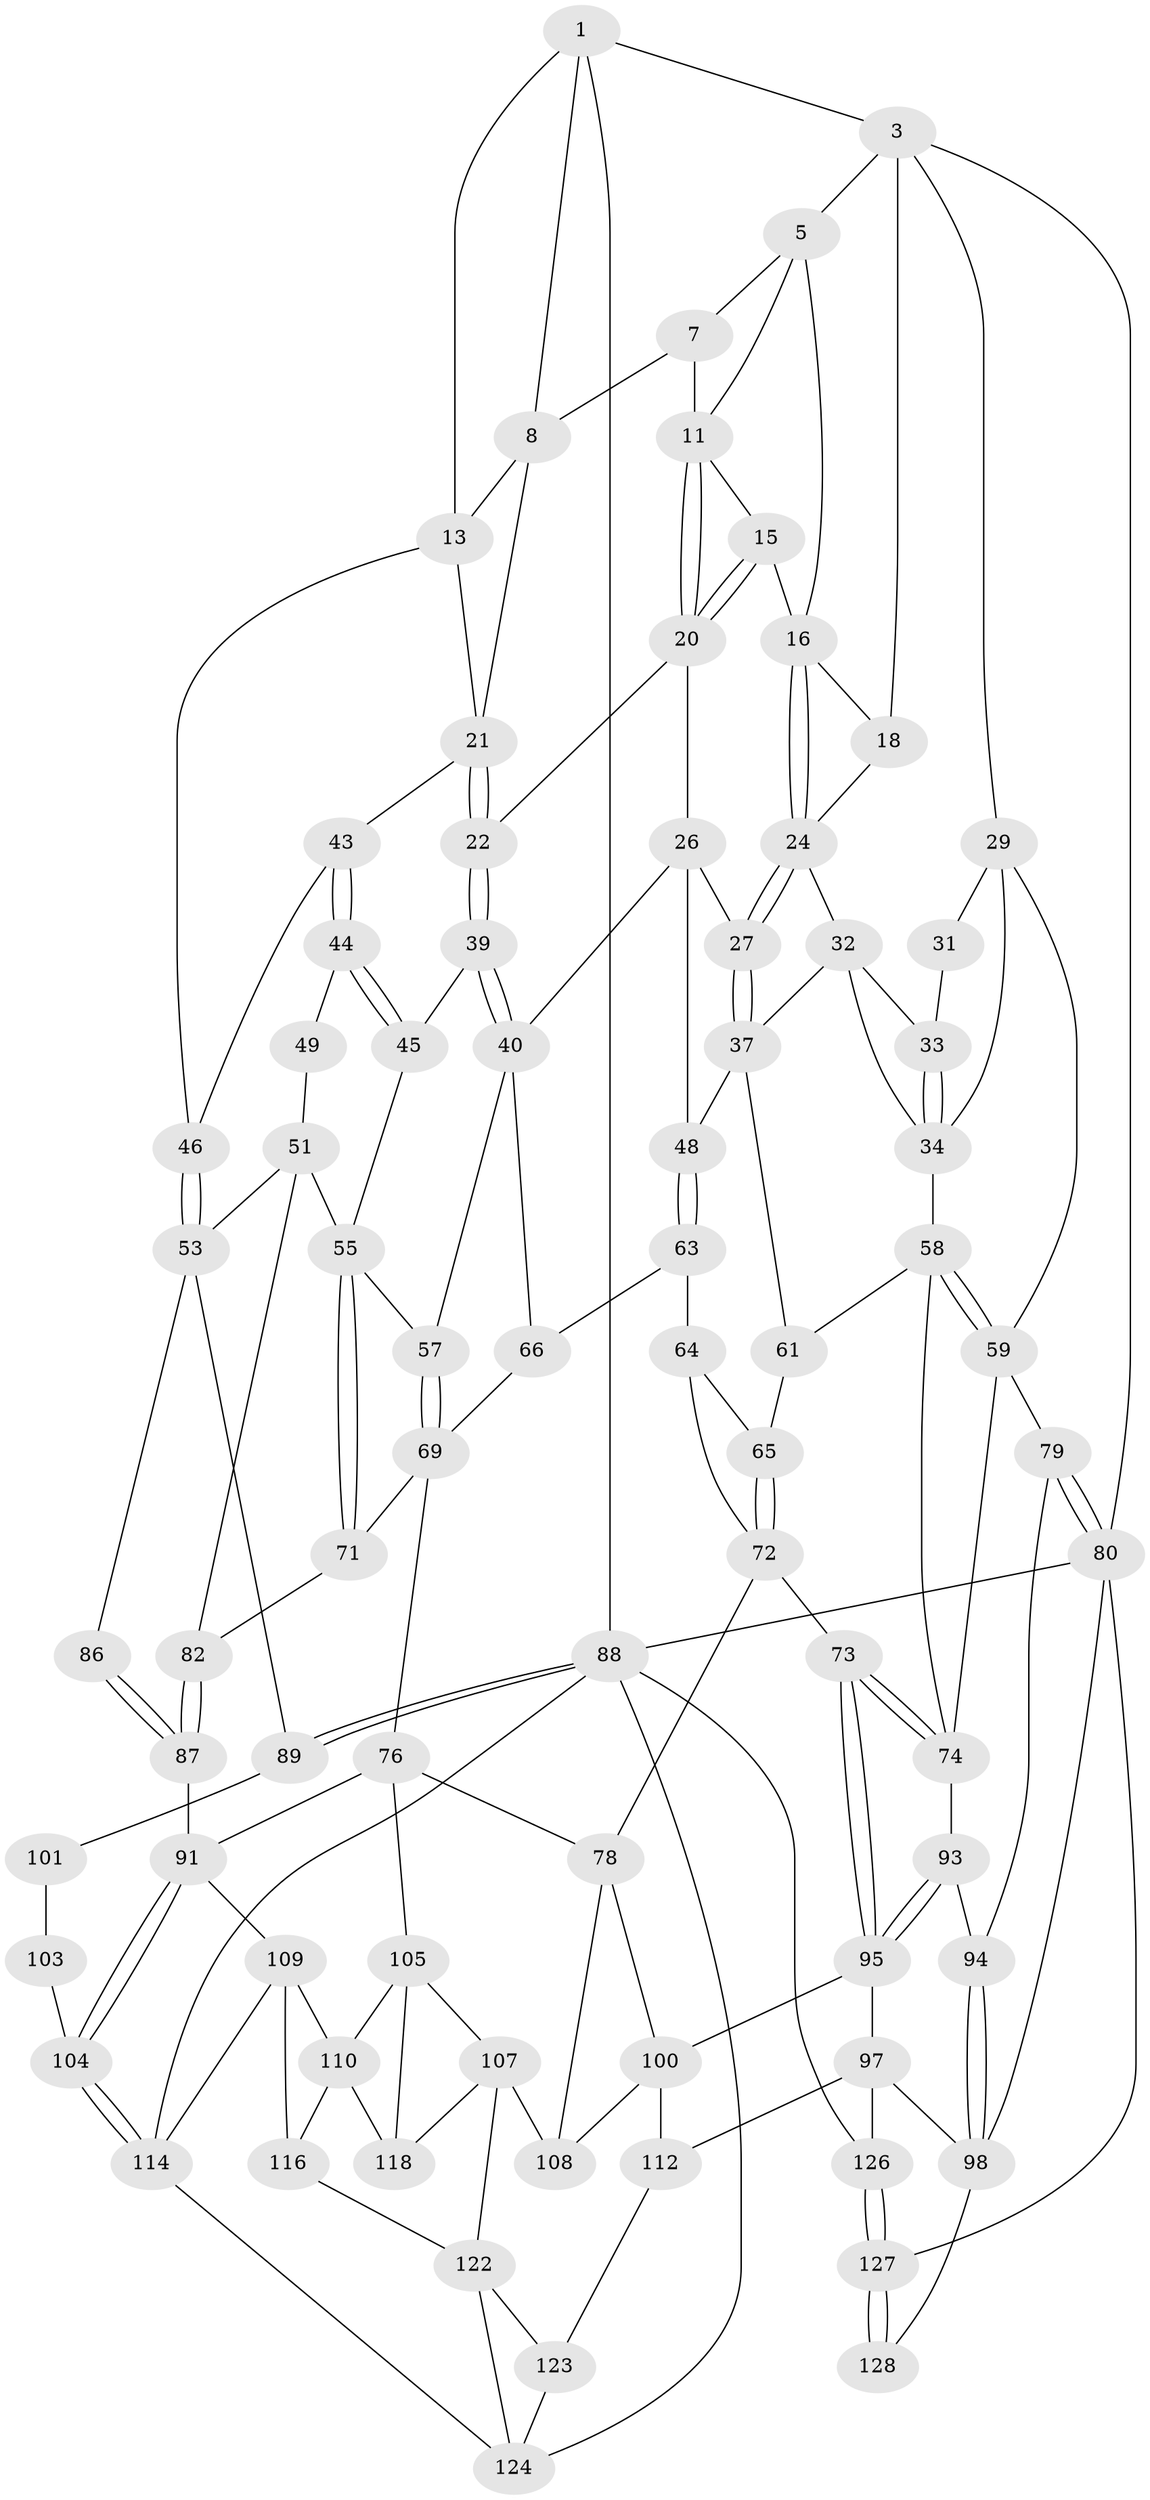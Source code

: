 // Generated by graph-tools (version 1.1) at 2025/52/02/27/25 19:52:37]
// undirected, 80 vertices, 168 edges
graph export_dot {
graph [start="1"]
  node [color=gray90,style=filled];
  1 [pos="+0.907492450656455+0",super="+2"];
  3 [pos="+0+0",super="+4"];
  5 [pos="+0.4080556185070191+0",super="+6"];
  7 [pos="+0.6988162158992876+0",super="+10"];
  8 [pos="+0.8967904123436109+0.008843525777126528",super="+9"];
  11 [pos="+0.6677081499018701+0.0661483551731158",super="+12"];
  13 [pos="+1+0.22218601059196236",super="+14"];
  15 [pos="+0.5512393567329303+0.11404952894005752"];
  16 [pos="+0.4901978209669854+0.12080458350268969",super="+17"];
  18 [pos="+0.212120222704747+0.1213809797860835",super="+19"];
  20 [pos="+0.5803707473938157+0.14020001254197287",super="+23"];
  21 [pos="+0.7733812694653034+0.172059058701576",super="+28"];
  22 [pos="+0.6595118400621064+0.22801914256975261"];
  24 [pos="+0.4140651678611027+0.19590760026271536",super="+25"];
  26 [pos="+0.589317887523593+0.21807626168349278",super="+42"];
  27 [pos="+0.41682628580616254+0.2020095809367821"];
  29 [pos="+0+0",super="+30"];
  31 [pos="+0.208454796194445+0.14532755092384256"];
  32 [pos="+0.2741712140972258+0.2507923803161556",super="+36"];
  33 [pos="+0.2251542462535003+0.1896688220702071"];
  34 [pos="+0.1801618997024062+0.3128667761450328",super="+35"];
  37 [pos="+0.4206111078765439+0.3058309562963031",super="+38"];
  39 [pos="+0.6604450131741717+0.2715954506984754"];
  40 [pos="+0.639054780454771+0.3777851504662953",super="+41"];
  43 [pos="+0.7950745760128679+0.2049690804932407"];
  44 [pos="+0.7912612018754158+0.2902217961910508",super="+54"];
  45 [pos="+0.7659036194942037+0.34240992491860167"];
  46 [pos="+1+0.2366230388739257",super="+47"];
  48 [pos="+0.43921271805377593+0.32034533590465414"];
  49 [pos="+0.8805178351682157+0.2568994504263278",super="+50"];
  51 [pos="+0.9111737651004715+0.4282604932041477",super="+52"];
  53 [pos="+1+0.41213494834104114",super="+85"];
  55 [pos="+0.8475346040410086+0.4325282704868502",super="+56"];
  57 [pos="+0.6869354396635093+0.4013574992055628"];
  58 [pos="+0.036648812334918776+0.4153611045563772",super="+62"];
  59 [pos="+0.012908403379074562+0.42906081351319814",super="+60"];
  61 [pos="+0.291523891778217+0.40139614618533775"];
  63 [pos="+0.45858527981775843+0.3495797082025264",super="+67"];
  64 [pos="+0.4237227528999117+0.4270477117754409",super="+68"];
  65 [pos="+0.3049656761715538+0.4184140766425764"];
  66 [pos="+0.5664267209917352+0.405033353129427"];
  69 [pos="+0.7106575510935299+0.504915087164958",super="+70"];
  71 [pos="+0.7655512457574761+0.5103473447756617"];
  72 [pos="+0.3867854823298515+0.5795319131493526",super="+75"];
  73 [pos="+0.23787119190542236+0.5967962060915547"];
  74 [pos="+0.21053001732105306+0.548675627873513",super="+84"];
  76 [pos="+0.6017149121532012+0.618375915331364",super="+77"];
  78 [pos="+0.42940075454245574+0.61291842998405",super="+99"];
  79 [pos="+0+0.5997084367280241"];
  80 [pos="+0+0.7555018353030565",super="+81"];
  82 [pos="+0.8895526364351105+0.5191036300912096",super="+83"];
  86 [pos="+0.8733154263025231+0.6327687924342155"];
  87 [pos="+0.8646177642768695+0.631624796183244",super="+90"];
  88 [pos="+1+1",super="+131"];
  89 [pos="+1+0.8676833424033437"];
  91 [pos="+0.8206723109374829+0.6527288586244432",super="+92"];
  93 [pos="+0.07994024770393403+0.5843255075168706"];
  94 [pos="+0.06957710729958914+0.6258751050595556"];
  95 [pos="+0.21236558896645102+0.6358141587008113",super="+96"];
  97 [pos="+0.10696641504770296+0.7619932551995353",super="+113"];
  98 [pos="+0.09016105304444655+0.7577444563399061",super="+120"];
  100 [pos="+0.23172414671993433+0.6940340057686684",super="+111"];
  101 [pos="+0.9104830782176847+0.6897851144990994",super="+102"];
  103 [pos="+0.9347597893177436+0.7463991308383229"];
  104 [pos="+0.8264761099573291+0.7532866948525311"];
  105 [pos="+0.5165510604027952+0.7811464523447018",super="+106"];
  107 [pos="+0.48572649432909754+0.8157410344298331",super="+121"];
  108 [pos="+0.38298063474459376+0.7715401435696418"];
  109 [pos="+0.626493302666634+0.6523607000287076",super="+115"];
  110 [pos="+0.6064422322503754+0.7365956920184141",super="+117"];
  112 [pos="+0.3143358053606152+0.8622819824371625"];
  114 [pos="+0.8254047268010283+0.7572631918405179",super="+119"];
  116 [pos="+0.7001677361536083+0.918756271521495"];
  118 [pos="+0.6179310434087346+0.8448557201072086"];
  122 [pos="+0.4861606632180331+0.9224614557984453",super="+125"];
  123 [pos="+0.427177092745135+0.9319534111136047"];
  124 [pos="+0.7591751398939648+1",super="+130"];
  126 [pos="+0.1865886841960434+1"];
  127 [pos="+0.16610171905837073+1",super="+129"];
  128 [pos="+0.04684300973535363+0.9316562466934433"];
  1 -- 8;
  1 -- 88;
  1 -- 3;
  1 -- 13;
  3 -- 29;
  3 -- 18;
  3 -- 5;
  3 -- 80;
  5 -- 7;
  5 -- 16;
  5 -- 11;
  7 -- 8;
  7 -- 11;
  8 -- 21;
  8 -- 13;
  11 -- 20;
  11 -- 20;
  11 -- 15;
  13 -- 46;
  13 -- 21;
  15 -- 16;
  15 -- 20;
  15 -- 20;
  16 -- 24;
  16 -- 24;
  16 -- 18;
  18 -- 24;
  20 -- 26;
  20 -- 22;
  21 -- 22;
  21 -- 22;
  21 -- 43;
  22 -- 39;
  22 -- 39;
  24 -- 27;
  24 -- 27;
  24 -- 32;
  26 -- 27;
  26 -- 40;
  26 -- 48;
  27 -- 37;
  27 -- 37;
  29 -- 31;
  29 -- 34;
  29 -- 59;
  31 -- 33;
  32 -- 33;
  32 -- 34;
  32 -- 37;
  33 -- 34;
  33 -- 34;
  34 -- 58;
  37 -- 48;
  37 -- 61;
  39 -- 40;
  39 -- 40;
  39 -- 45;
  40 -- 57;
  40 -- 66;
  43 -- 44;
  43 -- 44;
  43 -- 46;
  44 -- 45;
  44 -- 45;
  44 -- 49 [weight=2];
  45 -- 55;
  46 -- 53;
  46 -- 53;
  48 -- 63;
  48 -- 63;
  49 -- 51;
  51 -- 55;
  51 -- 82;
  51 -- 53;
  53 -- 89;
  53 -- 86;
  55 -- 71;
  55 -- 71;
  55 -- 57;
  57 -- 69;
  57 -- 69;
  58 -- 59;
  58 -- 59;
  58 -- 74;
  58 -- 61;
  59 -- 74;
  59 -- 79;
  61 -- 65;
  63 -- 64 [weight=2];
  63 -- 66;
  64 -- 65;
  64 -- 72;
  65 -- 72;
  65 -- 72;
  66 -- 69;
  69 -- 71;
  69 -- 76;
  71 -- 82;
  72 -- 73;
  72 -- 78;
  73 -- 74;
  73 -- 74;
  73 -- 95;
  73 -- 95;
  74 -- 93;
  76 -- 91;
  76 -- 105;
  76 -- 78;
  78 -- 100;
  78 -- 108;
  79 -- 80;
  79 -- 80;
  79 -- 94;
  80 -- 98;
  80 -- 127;
  80 -- 88;
  82 -- 87 [weight=2];
  82 -- 87;
  86 -- 87;
  86 -- 87;
  87 -- 91;
  88 -- 89;
  88 -- 89;
  88 -- 114;
  88 -- 124;
  88 -- 126;
  89 -- 101;
  91 -- 104;
  91 -- 104;
  91 -- 109;
  93 -- 94;
  93 -- 95;
  93 -- 95;
  94 -- 98;
  94 -- 98;
  95 -- 97;
  95 -- 100;
  97 -- 98;
  97 -- 112;
  97 -- 126;
  98 -- 128;
  100 -- 108;
  100 -- 112;
  101 -- 103 [weight=2];
  103 -- 104;
  104 -- 114;
  104 -- 114;
  105 -- 110;
  105 -- 107;
  105 -- 118;
  107 -- 108;
  107 -- 122;
  107 -- 118;
  109 -- 110;
  109 -- 114;
  109 -- 116;
  110 -- 118;
  110 -- 116;
  112 -- 123;
  114 -- 124;
  116 -- 122;
  122 -- 123;
  122 -- 124;
  123 -- 124;
  126 -- 127;
  126 -- 127;
  127 -- 128 [weight=2];
  127 -- 128;
}
